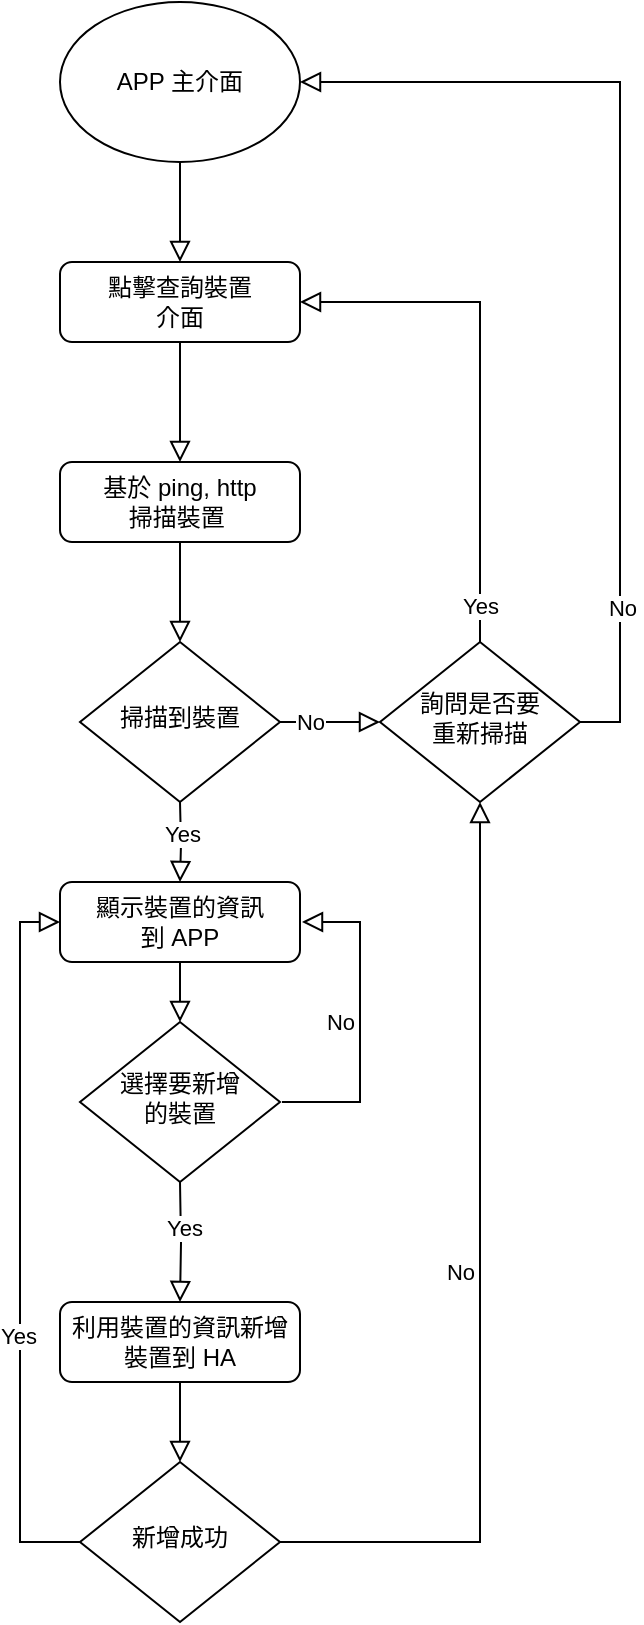 <mxfile version="24.8.9">
  <diagram id="C5RBs43oDa-KdzZeNtuy" name="Page-1">
    <mxGraphModel dx="1034" dy="1615" grid="1" gridSize="10" guides="1" tooltips="1" connect="1" arrows="1" fold="1" page="1" pageScale="1" pageWidth="827" pageHeight="1169" math="0" shadow="0">
      <root>
        <mxCell id="WIyWlLk6GJQsqaUBKTNV-0" />
        <mxCell id="WIyWlLk6GJQsqaUBKTNV-1" parent="WIyWlLk6GJQsqaUBKTNV-0" />
        <mxCell id="WIyWlLk6GJQsqaUBKTNV-2" value="" style="rounded=0;html=1;jettySize=auto;orthogonalLoop=1;fontSize=11;endArrow=block;endFill=0;endSize=8;strokeWidth=1;shadow=0;labelBackgroundColor=none;edgeStyle=orthogonalEdgeStyle;" parent="WIyWlLk6GJQsqaUBKTNV-1" source="WIyWlLk6GJQsqaUBKTNV-3" target="WIyWlLk6GJQsqaUBKTNV-6" edge="1">
          <mxGeometry relative="1" as="geometry" />
        </mxCell>
        <mxCell id="WIyWlLk6GJQsqaUBKTNV-3" value="基於 ping, http&lt;div&gt;掃描裝置&amp;nbsp;&lt;/div&gt;" style="rounded=1;whiteSpace=wrap;html=1;fontSize=12;glass=0;strokeWidth=1;shadow=0;" parent="WIyWlLk6GJQsqaUBKTNV-1" vertex="1">
          <mxGeometry x="160" y="80" width="120" height="40" as="geometry" />
        </mxCell>
        <mxCell id="WIyWlLk6GJQsqaUBKTNV-6" value="掃描到裝置" style="rhombus;whiteSpace=wrap;html=1;shadow=0;fontFamily=Helvetica;fontSize=12;align=center;strokeWidth=1;spacing=6;spacingTop=-4;" parent="WIyWlLk6GJQsqaUBKTNV-1" vertex="1">
          <mxGeometry x="170" y="170" width="100" height="80" as="geometry" />
        </mxCell>
        <mxCell id="WIyWlLk6GJQsqaUBKTNV-11" value="顯示裝置的資訊&lt;div&gt;到 APP&lt;/div&gt;" style="rounded=1;whiteSpace=wrap;html=1;fontSize=12;glass=0;strokeWidth=1;shadow=0;" parent="WIyWlLk6GJQsqaUBKTNV-1" vertex="1">
          <mxGeometry x="160" y="290" width="120" height="40" as="geometry" />
        </mxCell>
        <mxCell id="Ug5KJHDitqqOUSooKvpW-0" value="詢問是否要&lt;div&gt;重新掃描&lt;/div&gt;" style="rhombus;whiteSpace=wrap;html=1;shadow=0;fontFamily=Helvetica;fontSize=12;align=center;strokeWidth=1;spacing=6;spacingTop=-4;" vertex="1" parent="WIyWlLk6GJQsqaUBKTNV-1">
          <mxGeometry x="320" y="170" width="100" height="80" as="geometry" />
        </mxCell>
        <mxCell id="Ug5KJHDitqqOUSooKvpW-1" value="選擇要新增&lt;div&gt;的裝置&lt;/div&gt;" style="rhombus;whiteSpace=wrap;html=1;shadow=0;fontFamily=Helvetica;fontSize=12;align=center;strokeWidth=1;spacing=6;spacingTop=-4;" vertex="1" parent="WIyWlLk6GJQsqaUBKTNV-1">
          <mxGeometry x="170" y="360" width="100" height="80" as="geometry" />
        </mxCell>
        <mxCell id="Ug5KJHDitqqOUSooKvpW-2" value="利用裝置的資訊新增裝置到 HA" style="rounded=1;whiteSpace=wrap;html=1;fontSize=12;glass=0;strokeWidth=1;shadow=0;" vertex="1" parent="WIyWlLk6GJQsqaUBKTNV-1">
          <mxGeometry x="160" y="500" width="120" height="40" as="geometry" />
        </mxCell>
        <mxCell id="Ug5KJHDitqqOUSooKvpW-3" value="點擊查詢&lt;span style=&quot;background-color: initial;&quot;&gt;裝置&lt;/span&gt;&lt;div&gt;&lt;span style=&quot;background-color: initial;&quot;&gt;介面&lt;/span&gt;&lt;/div&gt;" style="rounded=1;whiteSpace=wrap;html=1;fontSize=12;glass=0;strokeWidth=1;shadow=0;" vertex="1" parent="WIyWlLk6GJQsqaUBKTNV-1">
          <mxGeometry x="160" y="-20" width="120" height="40" as="geometry" />
        </mxCell>
        <mxCell id="Ug5KJHDitqqOUSooKvpW-5" value="" style="rounded=0;html=1;jettySize=auto;orthogonalLoop=1;fontSize=11;endArrow=block;endFill=0;endSize=8;strokeWidth=1;shadow=0;labelBackgroundColor=none;edgeStyle=orthogonalEdgeStyle;exitX=0.5;exitY=1;exitDx=0;exitDy=0;" edge="1" parent="WIyWlLk6GJQsqaUBKTNV-1" source="Ug5KJHDitqqOUSooKvpW-3">
          <mxGeometry relative="1" as="geometry">
            <mxPoint x="230" y="130" as="sourcePoint" />
            <mxPoint x="220" y="80" as="targetPoint" />
          </mxGeometry>
        </mxCell>
        <mxCell id="Ug5KJHDitqqOUSooKvpW-7" value="" style="rounded=0;html=1;jettySize=auto;orthogonalLoop=1;fontSize=11;endArrow=block;endFill=0;endSize=8;strokeWidth=1;shadow=0;labelBackgroundColor=none;edgeStyle=orthogonalEdgeStyle;exitX=0.5;exitY=0;exitDx=0;exitDy=0;entryX=1;entryY=0.5;entryDx=0;entryDy=0;" edge="1" parent="WIyWlLk6GJQsqaUBKTNV-1" source="Ug5KJHDitqqOUSooKvpW-0" target="Ug5KJHDitqqOUSooKvpW-3">
          <mxGeometry relative="1" as="geometry">
            <mxPoint x="230" y="130" as="sourcePoint" />
            <mxPoint x="230" y="180" as="targetPoint" />
          </mxGeometry>
        </mxCell>
        <mxCell id="Ug5KJHDitqqOUSooKvpW-8" value="Yes" style="edgeLabel;html=1;align=center;verticalAlign=middle;resizable=0;points=[];" vertex="1" connectable="0" parent="Ug5KJHDitqqOUSooKvpW-7">
          <mxGeometry x="-0.857" relative="1" as="geometry">
            <mxPoint as="offset" />
          </mxGeometry>
        </mxCell>
        <mxCell id="Ug5KJHDitqqOUSooKvpW-9" value="No" style="edgeStyle=orthogonalEdgeStyle;rounded=0;html=1;jettySize=auto;orthogonalLoop=1;fontSize=11;endArrow=block;endFill=0;endSize=8;strokeWidth=1;shadow=0;labelBackgroundColor=none;exitX=1;exitY=0.5;exitDx=0;exitDy=0;entryX=1;entryY=0.5;entryDx=0;entryDy=0;" edge="1" parent="WIyWlLk6GJQsqaUBKTNV-1">
          <mxGeometry y="10" relative="1" as="geometry">
            <mxPoint as="offset" />
            <mxPoint x="271" y="400" as="sourcePoint" />
            <mxPoint x="281" y="310" as="targetPoint" />
            <Array as="points">
              <mxPoint x="310" y="400" />
              <mxPoint x="310" y="310" />
            </Array>
          </mxGeometry>
        </mxCell>
        <mxCell id="Ug5KJHDitqqOUSooKvpW-11" value="" style="rounded=0;html=1;jettySize=auto;orthogonalLoop=1;fontSize=11;endArrow=block;endFill=0;endSize=8;strokeWidth=1;shadow=0;labelBackgroundColor=none;edgeStyle=orthogonalEdgeStyle;entryX=0.5;entryY=0;entryDx=0;entryDy=0;exitX=0.5;exitY=1;exitDx=0;exitDy=0;" edge="1" parent="WIyWlLk6GJQsqaUBKTNV-1" source="WIyWlLk6GJQsqaUBKTNV-11" target="Ug5KJHDitqqOUSooKvpW-1">
          <mxGeometry relative="1" as="geometry">
            <mxPoint x="230" y="130" as="sourcePoint" />
            <mxPoint x="230" y="180" as="targetPoint" />
          </mxGeometry>
        </mxCell>
        <mxCell id="Ug5KJHDitqqOUSooKvpW-12" value="" style="rounded=0;html=1;jettySize=auto;orthogonalLoop=1;fontSize=11;endArrow=block;endFill=0;endSize=8;strokeWidth=1;shadow=0;labelBackgroundColor=none;edgeStyle=orthogonalEdgeStyle;entryX=0.5;entryY=0;entryDx=0;entryDy=0;" edge="1" parent="WIyWlLk6GJQsqaUBKTNV-1" target="Ug5KJHDitqqOUSooKvpW-2">
          <mxGeometry relative="1" as="geometry">
            <mxPoint x="220" y="440" as="sourcePoint" />
            <mxPoint x="240" y="190" as="targetPoint" />
          </mxGeometry>
        </mxCell>
        <mxCell id="Ug5KJHDitqqOUSooKvpW-13" value="Yes" style="edgeLabel;html=1;align=center;verticalAlign=middle;resizable=0;points=[];" vertex="1" connectable="0" parent="Ug5KJHDitqqOUSooKvpW-12">
          <mxGeometry x="-0.26" y="1" relative="1" as="geometry">
            <mxPoint as="offset" />
          </mxGeometry>
        </mxCell>
        <mxCell id="Ug5KJHDitqqOUSooKvpW-14" value="新增成功" style="rhombus;whiteSpace=wrap;html=1;shadow=0;fontFamily=Helvetica;fontSize=12;align=center;strokeWidth=1;spacing=6;spacingTop=-4;" vertex="1" parent="WIyWlLk6GJQsqaUBKTNV-1">
          <mxGeometry x="170" y="580" width="100" height="80" as="geometry" />
        </mxCell>
        <mxCell id="Ug5KJHDitqqOUSooKvpW-15" value="" style="rounded=0;html=1;jettySize=auto;orthogonalLoop=1;fontSize=11;endArrow=block;endFill=0;endSize=8;strokeWidth=1;shadow=0;labelBackgroundColor=none;edgeStyle=orthogonalEdgeStyle;entryX=0;entryY=0.5;entryDx=0;entryDy=0;exitX=0;exitY=0.5;exitDx=0;exitDy=0;" edge="1" parent="WIyWlLk6GJQsqaUBKTNV-1" source="Ug5KJHDitqqOUSooKvpW-14" target="WIyWlLk6GJQsqaUBKTNV-11">
          <mxGeometry relative="1" as="geometry">
            <mxPoint x="230" y="450" as="sourcePoint" />
            <mxPoint x="230" y="510" as="targetPoint" />
            <Array as="points">
              <mxPoint x="140" y="620" />
              <mxPoint x="140" y="310" />
            </Array>
          </mxGeometry>
        </mxCell>
        <mxCell id="Ug5KJHDitqqOUSooKvpW-16" value="Yes" style="edgeLabel;html=1;align=center;verticalAlign=middle;resizable=0;points=[];" vertex="1" connectable="0" parent="Ug5KJHDitqqOUSooKvpW-15">
          <mxGeometry x="-0.26" y="1" relative="1" as="geometry">
            <mxPoint as="offset" />
          </mxGeometry>
        </mxCell>
        <mxCell id="Ug5KJHDitqqOUSooKvpW-17" value="" style="rounded=0;html=1;jettySize=auto;orthogonalLoop=1;fontSize=11;endArrow=block;endFill=0;endSize=8;strokeWidth=1;shadow=0;labelBackgroundColor=none;edgeStyle=orthogonalEdgeStyle;exitX=0.5;exitY=1;exitDx=0;exitDy=0;" edge="1" parent="WIyWlLk6GJQsqaUBKTNV-1" source="Ug5KJHDitqqOUSooKvpW-2" target="Ug5KJHDitqqOUSooKvpW-14">
          <mxGeometry relative="1" as="geometry">
            <mxPoint x="230" y="130" as="sourcePoint" />
            <mxPoint x="230" y="180" as="targetPoint" />
          </mxGeometry>
        </mxCell>
        <mxCell id="Ug5KJHDitqqOUSooKvpW-18" value="No" style="edgeStyle=orthogonalEdgeStyle;rounded=0;html=1;jettySize=auto;orthogonalLoop=1;fontSize=11;endArrow=block;endFill=0;endSize=8;strokeWidth=1;shadow=0;labelBackgroundColor=none;exitX=1;exitY=0.5;exitDx=0;exitDy=0;entryX=0.5;entryY=1;entryDx=0;entryDy=0;" edge="1" parent="WIyWlLk6GJQsqaUBKTNV-1" source="Ug5KJHDitqqOUSooKvpW-14" target="Ug5KJHDitqqOUSooKvpW-0">
          <mxGeometry y="10" relative="1" as="geometry">
            <mxPoint as="offset" />
            <mxPoint x="281" y="410" as="sourcePoint" />
            <mxPoint x="291" y="320" as="targetPoint" />
            <Array as="points">
              <mxPoint x="370" y="620" />
            </Array>
          </mxGeometry>
        </mxCell>
        <mxCell id="Ug5KJHDitqqOUSooKvpW-19" value="" style="rounded=0;html=1;jettySize=auto;orthogonalLoop=1;fontSize=11;endArrow=block;endFill=0;endSize=8;strokeWidth=1;shadow=0;labelBackgroundColor=none;edgeStyle=orthogonalEdgeStyle;entryX=0;entryY=0.5;entryDx=0;entryDy=0;exitX=1;exitY=0.5;exitDx=0;exitDy=0;" edge="1" parent="WIyWlLk6GJQsqaUBKTNV-1" source="WIyWlLk6GJQsqaUBKTNV-6" target="Ug5KJHDitqqOUSooKvpW-0">
          <mxGeometry relative="1" as="geometry">
            <mxPoint x="230" y="130" as="sourcePoint" />
            <mxPoint x="230" y="180" as="targetPoint" />
          </mxGeometry>
        </mxCell>
        <mxCell id="Ug5KJHDitqqOUSooKvpW-20" value="No" style="edgeLabel;html=1;align=center;verticalAlign=middle;resizable=0;points=[];" vertex="1" connectable="0" parent="Ug5KJHDitqqOUSooKvpW-19">
          <mxGeometry x="-0.411" relative="1" as="geometry">
            <mxPoint as="offset" />
          </mxGeometry>
        </mxCell>
        <mxCell id="Ug5KJHDitqqOUSooKvpW-21" value="" style="rounded=0;html=1;jettySize=auto;orthogonalLoop=1;fontSize=11;endArrow=block;endFill=0;endSize=8;strokeWidth=1;shadow=0;labelBackgroundColor=none;edgeStyle=orthogonalEdgeStyle;entryX=0.5;entryY=0;entryDx=0;entryDy=0;" edge="1" parent="WIyWlLk6GJQsqaUBKTNV-1" target="WIyWlLk6GJQsqaUBKTNV-11">
          <mxGeometry relative="1" as="geometry">
            <mxPoint x="220" y="250" as="sourcePoint" />
            <mxPoint x="240" y="190" as="targetPoint" />
          </mxGeometry>
        </mxCell>
        <mxCell id="Ug5KJHDitqqOUSooKvpW-22" value="Yes" style="edgeLabel;html=1;align=center;verticalAlign=middle;resizable=0;points=[];" vertex="1" connectable="0" parent="Ug5KJHDitqqOUSooKvpW-21">
          <mxGeometry x="-0.237" relative="1" as="geometry">
            <mxPoint as="offset" />
          </mxGeometry>
        </mxCell>
        <mxCell id="Ug5KJHDitqqOUSooKvpW-25" value="APP 主介面" style="ellipse;whiteSpace=wrap;html=1;" vertex="1" parent="WIyWlLk6GJQsqaUBKTNV-1">
          <mxGeometry x="160" y="-150" width="120" height="80" as="geometry" />
        </mxCell>
        <mxCell id="Ug5KJHDitqqOUSooKvpW-27" value="" style="rounded=0;html=1;jettySize=auto;orthogonalLoop=1;fontSize=11;endArrow=block;endFill=0;endSize=8;strokeWidth=1;shadow=0;labelBackgroundColor=none;edgeStyle=orthogonalEdgeStyle;exitX=0.5;exitY=1;exitDx=0;exitDy=0;" edge="1" parent="WIyWlLk6GJQsqaUBKTNV-1" source="Ug5KJHDitqqOUSooKvpW-25">
          <mxGeometry relative="1" as="geometry">
            <mxPoint x="230" y="30" as="sourcePoint" />
            <mxPoint x="220" y="-20" as="targetPoint" />
          </mxGeometry>
        </mxCell>
        <mxCell id="Ug5KJHDitqqOUSooKvpW-28" value="" style="rounded=0;html=1;jettySize=auto;orthogonalLoop=1;fontSize=11;endArrow=block;endFill=0;endSize=8;strokeWidth=1;shadow=0;labelBackgroundColor=none;edgeStyle=orthogonalEdgeStyle;exitX=1;exitY=0.5;exitDx=0;exitDy=0;entryX=1;entryY=0.5;entryDx=0;entryDy=0;" edge="1" parent="WIyWlLk6GJQsqaUBKTNV-1" source="Ug5KJHDitqqOUSooKvpW-0" target="Ug5KJHDitqqOUSooKvpW-25">
          <mxGeometry relative="1" as="geometry">
            <mxPoint x="240" y="40" as="sourcePoint" />
            <mxPoint x="240" y="100" as="targetPoint" />
          </mxGeometry>
        </mxCell>
        <mxCell id="Ug5KJHDitqqOUSooKvpW-29" value="No" style="edgeLabel;html=1;align=center;verticalAlign=middle;resizable=0;points=[];" vertex="1" connectable="0" parent="Ug5KJHDitqqOUSooKvpW-28">
          <mxGeometry x="-0.69" relative="1" as="geometry">
            <mxPoint x="1" as="offset" />
          </mxGeometry>
        </mxCell>
      </root>
    </mxGraphModel>
  </diagram>
</mxfile>
